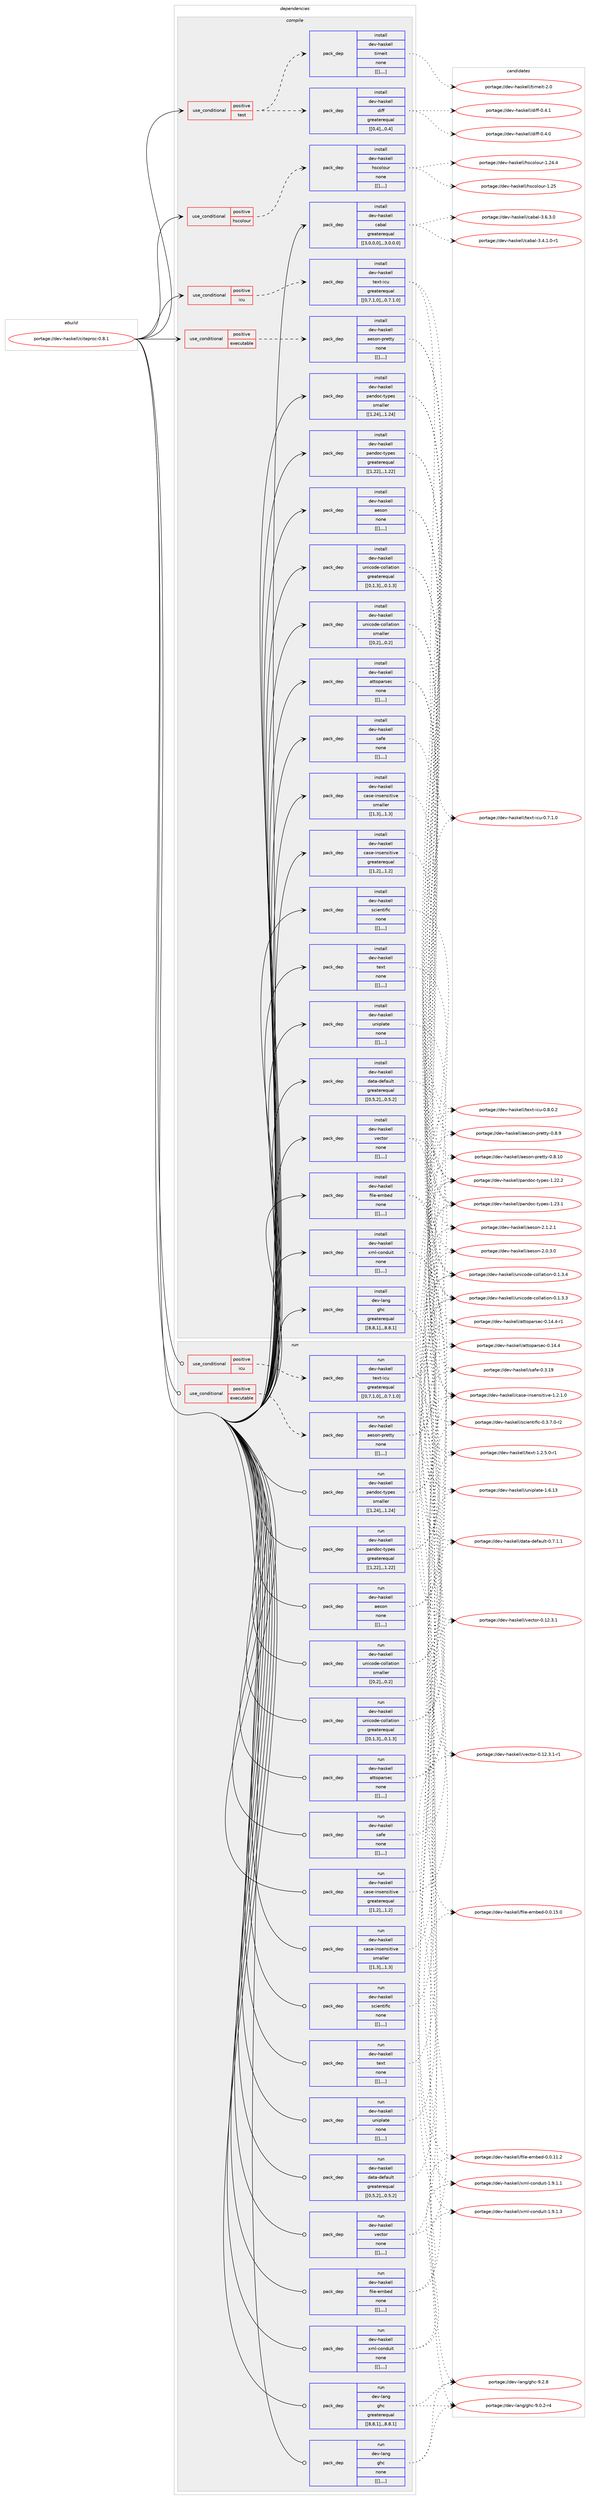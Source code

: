 digraph prolog {

# *************
# Graph options
# *************

newrank=true;
concentrate=true;
compound=true;
graph [rankdir=LR,fontname=Helvetica,fontsize=10,ranksep=1.5];#, ranksep=2.5, nodesep=0.2];
edge  [arrowhead=vee];
node  [fontname=Helvetica,fontsize=10];

# **********
# The ebuild
# **********

subgraph cluster_leftcol {
color=gray;
label=<<i>ebuild</i>>;
id [label="portage://dev-haskell/citeproc-0.8.1", color=red, width=4, href="../dev-haskell/citeproc-0.8.1.svg"];
}

# ****************
# The dependencies
# ****************

subgraph cluster_midcol {
color=gray;
label=<<i>dependencies</i>>;
subgraph cluster_compile {
fillcolor="#eeeeee";
style=filled;
label=<<i>compile</i>>;
subgraph cond20827 {
dependency78444 [label=<<TABLE BORDER="0" CELLBORDER="1" CELLSPACING="0" CELLPADDING="4"><TR><TD ROWSPAN="3" CELLPADDING="10">use_conditional</TD></TR><TR><TD>positive</TD></TR><TR><TD>executable</TD></TR></TABLE>>, shape=none, color=red];
subgraph pack56654 {
dependency78445 [label=<<TABLE BORDER="0" CELLBORDER="1" CELLSPACING="0" CELLPADDING="4" WIDTH="220"><TR><TD ROWSPAN="6" CELLPADDING="30">pack_dep</TD></TR><TR><TD WIDTH="110">install</TD></TR><TR><TD>dev-haskell</TD></TR><TR><TD>aeson-pretty</TD></TR><TR><TD>none</TD></TR><TR><TD>[[],,,,]</TD></TR></TABLE>>, shape=none, color=blue];
}
dependency78444:e -> dependency78445:w [weight=20,style="dashed",arrowhead="vee"];
}
id:e -> dependency78444:w [weight=20,style="solid",arrowhead="vee"];
subgraph cond20828 {
dependency78446 [label=<<TABLE BORDER="0" CELLBORDER="1" CELLSPACING="0" CELLPADDING="4"><TR><TD ROWSPAN="3" CELLPADDING="10">use_conditional</TD></TR><TR><TD>positive</TD></TR><TR><TD>hscolour</TD></TR></TABLE>>, shape=none, color=red];
subgraph pack56655 {
dependency78447 [label=<<TABLE BORDER="0" CELLBORDER="1" CELLSPACING="0" CELLPADDING="4" WIDTH="220"><TR><TD ROWSPAN="6" CELLPADDING="30">pack_dep</TD></TR><TR><TD WIDTH="110">install</TD></TR><TR><TD>dev-haskell</TD></TR><TR><TD>hscolour</TD></TR><TR><TD>none</TD></TR><TR><TD>[[],,,,]</TD></TR></TABLE>>, shape=none, color=blue];
}
dependency78446:e -> dependency78447:w [weight=20,style="dashed",arrowhead="vee"];
}
id:e -> dependency78446:w [weight=20,style="solid",arrowhead="vee"];
subgraph cond20829 {
dependency78448 [label=<<TABLE BORDER="0" CELLBORDER="1" CELLSPACING="0" CELLPADDING="4"><TR><TD ROWSPAN="3" CELLPADDING="10">use_conditional</TD></TR><TR><TD>positive</TD></TR><TR><TD>icu</TD></TR></TABLE>>, shape=none, color=red];
subgraph pack56656 {
dependency78449 [label=<<TABLE BORDER="0" CELLBORDER="1" CELLSPACING="0" CELLPADDING="4" WIDTH="220"><TR><TD ROWSPAN="6" CELLPADDING="30">pack_dep</TD></TR><TR><TD WIDTH="110">install</TD></TR><TR><TD>dev-haskell</TD></TR><TR><TD>text-icu</TD></TR><TR><TD>greaterequal</TD></TR><TR><TD>[[0,7,1,0],,,0.7.1.0]</TD></TR></TABLE>>, shape=none, color=blue];
}
dependency78448:e -> dependency78449:w [weight=20,style="dashed",arrowhead="vee"];
}
id:e -> dependency78448:w [weight=20,style="solid",arrowhead="vee"];
subgraph cond20830 {
dependency78450 [label=<<TABLE BORDER="0" CELLBORDER="1" CELLSPACING="0" CELLPADDING="4"><TR><TD ROWSPAN="3" CELLPADDING="10">use_conditional</TD></TR><TR><TD>positive</TD></TR><TR><TD>test</TD></TR></TABLE>>, shape=none, color=red];
subgraph pack56657 {
dependency78451 [label=<<TABLE BORDER="0" CELLBORDER="1" CELLSPACING="0" CELLPADDING="4" WIDTH="220"><TR><TD ROWSPAN="6" CELLPADDING="30">pack_dep</TD></TR><TR><TD WIDTH="110">install</TD></TR><TR><TD>dev-haskell</TD></TR><TR><TD>diff</TD></TR><TR><TD>greaterequal</TD></TR><TR><TD>[[0,4],,,0.4]</TD></TR></TABLE>>, shape=none, color=blue];
}
dependency78450:e -> dependency78451:w [weight=20,style="dashed",arrowhead="vee"];
subgraph pack56658 {
dependency78452 [label=<<TABLE BORDER="0" CELLBORDER="1" CELLSPACING="0" CELLPADDING="4" WIDTH="220"><TR><TD ROWSPAN="6" CELLPADDING="30">pack_dep</TD></TR><TR><TD WIDTH="110">install</TD></TR><TR><TD>dev-haskell</TD></TR><TR><TD>timeit</TD></TR><TR><TD>none</TD></TR><TR><TD>[[],,,,]</TD></TR></TABLE>>, shape=none, color=blue];
}
dependency78450:e -> dependency78452:w [weight=20,style="dashed",arrowhead="vee"];
}
id:e -> dependency78450:w [weight=20,style="solid",arrowhead="vee"];
subgraph pack56659 {
dependency78453 [label=<<TABLE BORDER="0" CELLBORDER="1" CELLSPACING="0" CELLPADDING="4" WIDTH="220"><TR><TD ROWSPAN="6" CELLPADDING="30">pack_dep</TD></TR><TR><TD WIDTH="110">install</TD></TR><TR><TD>dev-haskell</TD></TR><TR><TD>aeson</TD></TR><TR><TD>none</TD></TR><TR><TD>[[],,,,]</TD></TR></TABLE>>, shape=none, color=blue];
}
id:e -> dependency78453:w [weight=20,style="solid",arrowhead="vee"];
subgraph pack56660 {
dependency78454 [label=<<TABLE BORDER="0" CELLBORDER="1" CELLSPACING="0" CELLPADDING="4" WIDTH="220"><TR><TD ROWSPAN="6" CELLPADDING="30">pack_dep</TD></TR><TR><TD WIDTH="110">install</TD></TR><TR><TD>dev-haskell</TD></TR><TR><TD>attoparsec</TD></TR><TR><TD>none</TD></TR><TR><TD>[[],,,,]</TD></TR></TABLE>>, shape=none, color=blue];
}
id:e -> dependency78454:w [weight=20,style="solid",arrowhead="vee"];
subgraph pack56661 {
dependency78455 [label=<<TABLE BORDER="0" CELLBORDER="1" CELLSPACING="0" CELLPADDING="4" WIDTH="220"><TR><TD ROWSPAN="6" CELLPADDING="30">pack_dep</TD></TR><TR><TD WIDTH="110">install</TD></TR><TR><TD>dev-haskell</TD></TR><TR><TD>cabal</TD></TR><TR><TD>greaterequal</TD></TR><TR><TD>[[3,0,0,0],,,3.0.0.0]</TD></TR></TABLE>>, shape=none, color=blue];
}
id:e -> dependency78455:w [weight=20,style="solid",arrowhead="vee"];
subgraph pack56662 {
dependency78456 [label=<<TABLE BORDER="0" CELLBORDER="1" CELLSPACING="0" CELLPADDING="4" WIDTH="220"><TR><TD ROWSPAN="6" CELLPADDING="30">pack_dep</TD></TR><TR><TD WIDTH="110">install</TD></TR><TR><TD>dev-haskell</TD></TR><TR><TD>case-insensitive</TD></TR><TR><TD>greaterequal</TD></TR><TR><TD>[[1,2],,,1.2]</TD></TR></TABLE>>, shape=none, color=blue];
}
id:e -> dependency78456:w [weight=20,style="solid",arrowhead="vee"];
subgraph pack56663 {
dependency78457 [label=<<TABLE BORDER="0" CELLBORDER="1" CELLSPACING="0" CELLPADDING="4" WIDTH="220"><TR><TD ROWSPAN="6" CELLPADDING="30">pack_dep</TD></TR><TR><TD WIDTH="110">install</TD></TR><TR><TD>dev-haskell</TD></TR><TR><TD>case-insensitive</TD></TR><TR><TD>smaller</TD></TR><TR><TD>[[1,3],,,1.3]</TD></TR></TABLE>>, shape=none, color=blue];
}
id:e -> dependency78457:w [weight=20,style="solid",arrowhead="vee"];
subgraph pack56664 {
dependency78458 [label=<<TABLE BORDER="0" CELLBORDER="1" CELLSPACING="0" CELLPADDING="4" WIDTH="220"><TR><TD ROWSPAN="6" CELLPADDING="30">pack_dep</TD></TR><TR><TD WIDTH="110">install</TD></TR><TR><TD>dev-haskell</TD></TR><TR><TD>data-default</TD></TR><TR><TD>greaterequal</TD></TR><TR><TD>[[0,5,2],,,0.5.2]</TD></TR></TABLE>>, shape=none, color=blue];
}
id:e -> dependency78458:w [weight=20,style="solid",arrowhead="vee"];
subgraph pack56665 {
dependency78459 [label=<<TABLE BORDER="0" CELLBORDER="1" CELLSPACING="0" CELLPADDING="4" WIDTH="220"><TR><TD ROWSPAN="6" CELLPADDING="30">pack_dep</TD></TR><TR><TD WIDTH="110">install</TD></TR><TR><TD>dev-haskell</TD></TR><TR><TD>file-embed</TD></TR><TR><TD>none</TD></TR><TR><TD>[[],,,,]</TD></TR></TABLE>>, shape=none, color=blue];
}
id:e -> dependency78459:w [weight=20,style="solid",arrowhead="vee"];
subgraph pack56666 {
dependency78460 [label=<<TABLE BORDER="0" CELLBORDER="1" CELLSPACING="0" CELLPADDING="4" WIDTH="220"><TR><TD ROWSPAN="6" CELLPADDING="30">pack_dep</TD></TR><TR><TD WIDTH="110">install</TD></TR><TR><TD>dev-haskell</TD></TR><TR><TD>pandoc-types</TD></TR><TR><TD>greaterequal</TD></TR><TR><TD>[[1,22],,,1.22]</TD></TR></TABLE>>, shape=none, color=blue];
}
id:e -> dependency78460:w [weight=20,style="solid",arrowhead="vee"];
subgraph pack56667 {
dependency78461 [label=<<TABLE BORDER="0" CELLBORDER="1" CELLSPACING="0" CELLPADDING="4" WIDTH="220"><TR><TD ROWSPAN="6" CELLPADDING="30">pack_dep</TD></TR><TR><TD WIDTH="110">install</TD></TR><TR><TD>dev-haskell</TD></TR><TR><TD>pandoc-types</TD></TR><TR><TD>smaller</TD></TR><TR><TD>[[1,24],,,1.24]</TD></TR></TABLE>>, shape=none, color=blue];
}
id:e -> dependency78461:w [weight=20,style="solid",arrowhead="vee"];
subgraph pack56668 {
dependency78462 [label=<<TABLE BORDER="0" CELLBORDER="1" CELLSPACING="0" CELLPADDING="4" WIDTH="220"><TR><TD ROWSPAN="6" CELLPADDING="30">pack_dep</TD></TR><TR><TD WIDTH="110">install</TD></TR><TR><TD>dev-haskell</TD></TR><TR><TD>safe</TD></TR><TR><TD>none</TD></TR><TR><TD>[[],,,,]</TD></TR></TABLE>>, shape=none, color=blue];
}
id:e -> dependency78462:w [weight=20,style="solid",arrowhead="vee"];
subgraph pack56669 {
dependency78463 [label=<<TABLE BORDER="0" CELLBORDER="1" CELLSPACING="0" CELLPADDING="4" WIDTH="220"><TR><TD ROWSPAN="6" CELLPADDING="30">pack_dep</TD></TR><TR><TD WIDTH="110">install</TD></TR><TR><TD>dev-haskell</TD></TR><TR><TD>scientific</TD></TR><TR><TD>none</TD></TR><TR><TD>[[],,,,]</TD></TR></TABLE>>, shape=none, color=blue];
}
id:e -> dependency78463:w [weight=20,style="solid",arrowhead="vee"];
subgraph pack56670 {
dependency78464 [label=<<TABLE BORDER="0" CELLBORDER="1" CELLSPACING="0" CELLPADDING="4" WIDTH="220"><TR><TD ROWSPAN="6" CELLPADDING="30">pack_dep</TD></TR><TR><TD WIDTH="110">install</TD></TR><TR><TD>dev-haskell</TD></TR><TR><TD>text</TD></TR><TR><TD>none</TD></TR><TR><TD>[[],,,,]</TD></TR></TABLE>>, shape=none, color=blue];
}
id:e -> dependency78464:w [weight=20,style="solid",arrowhead="vee"];
subgraph pack56671 {
dependency78465 [label=<<TABLE BORDER="0" CELLBORDER="1" CELLSPACING="0" CELLPADDING="4" WIDTH="220"><TR><TD ROWSPAN="6" CELLPADDING="30">pack_dep</TD></TR><TR><TD WIDTH="110">install</TD></TR><TR><TD>dev-haskell</TD></TR><TR><TD>unicode-collation</TD></TR><TR><TD>greaterequal</TD></TR><TR><TD>[[0,1,3],,,0.1.3]</TD></TR></TABLE>>, shape=none, color=blue];
}
id:e -> dependency78465:w [weight=20,style="solid",arrowhead="vee"];
subgraph pack56672 {
dependency78466 [label=<<TABLE BORDER="0" CELLBORDER="1" CELLSPACING="0" CELLPADDING="4" WIDTH="220"><TR><TD ROWSPAN="6" CELLPADDING="30">pack_dep</TD></TR><TR><TD WIDTH="110">install</TD></TR><TR><TD>dev-haskell</TD></TR><TR><TD>unicode-collation</TD></TR><TR><TD>smaller</TD></TR><TR><TD>[[0,2],,,0.2]</TD></TR></TABLE>>, shape=none, color=blue];
}
id:e -> dependency78466:w [weight=20,style="solid",arrowhead="vee"];
subgraph pack56673 {
dependency78467 [label=<<TABLE BORDER="0" CELLBORDER="1" CELLSPACING="0" CELLPADDING="4" WIDTH="220"><TR><TD ROWSPAN="6" CELLPADDING="30">pack_dep</TD></TR><TR><TD WIDTH="110">install</TD></TR><TR><TD>dev-haskell</TD></TR><TR><TD>uniplate</TD></TR><TR><TD>none</TD></TR><TR><TD>[[],,,,]</TD></TR></TABLE>>, shape=none, color=blue];
}
id:e -> dependency78467:w [weight=20,style="solid",arrowhead="vee"];
subgraph pack56674 {
dependency78468 [label=<<TABLE BORDER="0" CELLBORDER="1" CELLSPACING="0" CELLPADDING="4" WIDTH="220"><TR><TD ROWSPAN="6" CELLPADDING="30">pack_dep</TD></TR><TR><TD WIDTH="110">install</TD></TR><TR><TD>dev-haskell</TD></TR><TR><TD>vector</TD></TR><TR><TD>none</TD></TR><TR><TD>[[],,,,]</TD></TR></TABLE>>, shape=none, color=blue];
}
id:e -> dependency78468:w [weight=20,style="solid",arrowhead="vee"];
subgraph pack56675 {
dependency78469 [label=<<TABLE BORDER="0" CELLBORDER="1" CELLSPACING="0" CELLPADDING="4" WIDTH="220"><TR><TD ROWSPAN="6" CELLPADDING="30">pack_dep</TD></TR><TR><TD WIDTH="110">install</TD></TR><TR><TD>dev-haskell</TD></TR><TR><TD>xml-conduit</TD></TR><TR><TD>none</TD></TR><TR><TD>[[],,,,]</TD></TR></TABLE>>, shape=none, color=blue];
}
id:e -> dependency78469:w [weight=20,style="solid",arrowhead="vee"];
subgraph pack56676 {
dependency78470 [label=<<TABLE BORDER="0" CELLBORDER="1" CELLSPACING="0" CELLPADDING="4" WIDTH="220"><TR><TD ROWSPAN="6" CELLPADDING="30">pack_dep</TD></TR><TR><TD WIDTH="110">install</TD></TR><TR><TD>dev-lang</TD></TR><TR><TD>ghc</TD></TR><TR><TD>greaterequal</TD></TR><TR><TD>[[8,8,1],,,8.8.1]</TD></TR></TABLE>>, shape=none, color=blue];
}
id:e -> dependency78470:w [weight=20,style="solid",arrowhead="vee"];
}
subgraph cluster_compileandrun {
fillcolor="#eeeeee";
style=filled;
label=<<i>compile and run</i>>;
}
subgraph cluster_run {
fillcolor="#eeeeee";
style=filled;
label=<<i>run</i>>;
subgraph cond20831 {
dependency78471 [label=<<TABLE BORDER="0" CELLBORDER="1" CELLSPACING="0" CELLPADDING="4"><TR><TD ROWSPAN="3" CELLPADDING="10">use_conditional</TD></TR><TR><TD>positive</TD></TR><TR><TD>executable</TD></TR></TABLE>>, shape=none, color=red];
subgraph pack56677 {
dependency78472 [label=<<TABLE BORDER="0" CELLBORDER="1" CELLSPACING="0" CELLPADDING="4" WIDTH="220"><TR><TD ROWSPAN="6" CELLPADDING="30">pack_dep</TD></TR><TR><TD WIDTH="110">run</TD></TR><TR><TD>dev-haskell</TD></TR><TR><TD>aeson-pretty</TD></TR><TR><TD>none</TD></TR><TR><TD>[[],,,,]</TD></TR></TABLE>>, shape=none, color=blue];
}
dependency78471:e -> dependency78472:w [weight=20,style="dashed",arrowhead="vee"];
}
id:e -> dependency78471:w [weight=20,style="solid",arrowhead="odot"];
subgraph cond20832 {
dependency78473 [label=<<TABLE BORDER="0" CELLBORDER="1" CELLSPACING="0" CELLPADDING="4"><TR><TD ROWSPAN="3" CELLPADDING="10">use_conditional</TD></TR><TR><TD>positive</TD></TR><TR><TD>icu</TD></TR></TABLE>>, shape=none, color=red];
subgraph pack56678 {
dependency78474 [label=<<TABLE BORDER="0" CELLBORDER="1" CELLSPACING="0" CELLPADDING="4" WIDTH="220"><TR><TD ROWSPAN="6" CELLPADDING="30">pack_dep</TD></TR><TR><TD WIDTH="110">run</TD></TR><TR><TD>dev-haskell</TD></TR><TR><TD>text-icu</TD></TR><TR><TD>greaterequal</TD></TR><TR><TD>[[0,7,1,0],,,0.7.1.0]</TD></TR></TABLE>>, shape=none, color=blue];
}
dependency78473:e -> dependency78474:w [weight=20,style="dashed",arrowhead="vee"];
}
id:e -> dependency78473:w [weight=20,style="solid",arrowhead="odot"];
subgraph pack56679 {
dependency78475 [label=<<TABLE BORDER="0" CELLBORDER="1" CELLSPACING="0" CELLPADDING="4" WIDTH="220"><TR><TD ROWSPAN="6" CELLPADDING="30">pack_dep</TD></TR><TR><TD WIDTH="110">run</TD></TR><TR><TD>dev-haskell</TD></TR><TR><TD>aeson</TD></TR><TR><TD>none</TD></TR><TR><TD>[[],,,,]</TD></TR></TABLE>>, shape=none, color=blue];
}
id:e -> dependency78475:w [weight=20,style="solid",arrowhead="odot"];
subgraph pack56680 {
dependency78476 [label=<<TABLE BORDER="0" CELLBORDER="1" CELLSPACING="0" CELLPADDING="4" WIDTH="220"><TR><TD ROWSPAN="6" CELLPADDING="30">pack_dep</TD></TR><TR><TD WIDTH="110">run</TD></TR><TR><TD>dev-haskell</TD></TR><TR><TD>attoparsec</TD></TR><TR><TD>none</TD></TR><TR><TD>[[],,,,]</TD></TR></TABLE>>, shape=none, color=blue];
}
id:e -> dependency78476:w [weight=20,style="solid",arrowhead="odot"];
subgraph pack56681 {
dependency78477 [label=<<TABLE BORDER="0" CELLBORDER="1" CELLSPACING="0" CELLPADDING="4" WIDTH="220"><TR><TD ROWSPAN="6" CELLPADDING="30">pack_dep</TD></TR><TR><TD WIDTH="110">run</TD></TR><TR><TD>dev-haskell</TD></TR><TR><TD>case-insensitive</TD></TR><TR><TD>greaterequal</TD></TR><TR><TD>[[1,2],,,1.2]</TD></TR></TABLE>>, shape=none, color=blue];
}
id:e -> dependency78477:w [weight=20,style="solid",arrowhead="odot"];
subgraph pack56682 {
dependency78478 [label=<<TABLE BORDER="0" CELLBORDER="1" CELLSPACING="0" CELLPADDING="4" WIDTH="220"><TR><TD ROWSPAN="6" CELLPADDING="30">pack_dep</TD></TR><TR><TD WIDTH="110">run</TD></TR><TR><TD>dev-haskell</TD></TR><TR><TD>case-insensitive</TD></TR><TR><TD>smaller</TD></TR><TR><TD>[[1,3],,,1.3]</TD></TR></TABLE>>, shape=none, color=blue];
}
id:e -> dependency78478:w [weight=20,style="solid",arrowhead="odot"];
subgraph pack56683 {
dependency78479 [label=<<TABLE BORDER="0" CELLBORDER="1" CELLSPACING="0" CELLPADDING="4" WIDTH="220"><TR><TD ROWSPAN="6" CELLPADDING="30">pack_dep</TD></TR><TR><TD WIDTH="110">run</TD></TR><TR><TD>dev-haskell</TD></TR><TR><TD>data-default</TD></TR><TR><TD>greaterequal</TD></TR><TR><TD>[[0,5,2],,,0.5.2]</TD></TR></TABLE>>, shape=none, color=blue];
}
id:e -> dependency78479:w [weight=20,style="solid",arrowhead="odot"];
subgraph pack56684 {
dependency78480 [label=<<TABLE BORDER="0" CELLBORDER="1" CELLSPACING="0" CELLPADDING="4" WIDTH="220"><TR><TD ROWSPAN="6" CELLPADDING="30">pack_dep</TD></TR><TR><TD WIDTH="110">run</TD></TR><TR><TD>dev-haskell</TD></TR><TR><TD>file-embed</TD></TR><TR><TD>none</TD></TR><TR><TD>[[],,,,]</TD></TR></TABLE>>, shape=none, color=blue];
}
id:e -> dependency78480:w [weight=20,style="solid",arrowhead="odot"];
subgraph pack56685 {
dependency78481 [label=<<TABLE BORDER="0" CELLBORDER="1" CELLSPACING="0" CELLPADDING="4" WIDTH="220"><TR><TD ROWSPAN="6" CELLPADDING="30">pack_dep</TD></TR><TR><TD WIDTH="110">run</TD></TR><TR><TD>dev-haskell</TD></TR><TR><TD>pandoc-types</TD></TR><TR><TD>greaterequal</TD></TR><TR><TD>[[1,22],,,1.22]</TD></TR></TABLE>>, shape=none, color=blue];
}
id:e -> dependency78481:w [weight=20,style="solid",arrowhead="odot"];
subgraph pack56686 {
dependency78482 [label=<<TABLE BORDER="0" CELLBORDER="1" CELLSPACING="0" CELLPADDING="4" WIDTH="220"><TR><TD ROWSPAN="6" CELLPADDING="30">pack_dep</TD></TR><TR><TD WIDTH="110">run</TD></TR><TR><TD>dev-haskell</TD></TR><TR><TD>pandoc-types</TD></TR><TR><TD>smaller</TD></TR><TR><TD>[[1,24],,,1.24]</TD></TR></TABLE>>, shape=none, color=blue];
}
id:e -> dependency78482:w [weight=20,style="solid",arrowhead="odot"];
subgraph pack56687 {
dependency78483 [label=<<TABLE BORDER="0" CELLBORDER="1" CELLSPACING="0" CELLPADDING="4" WIDTH="220"><TR><TD ROWSPAN="6" CELLPADDING="30">pack_dep</TD></TR><TR><TD WIDTH="110">run</TD></TR><TR><TD>dev-haskell</TD></TR><TR><TD>safe</TD></TR><TR><TD>none</TD></TR><TR><TD>[[],,,,]</TD></TR></TABLE>>, shape=none, color=blue];
}
id:e -> dependency78483:w [weight=20,style="solid",arrowhead="odot"];
subgraph pack56688 {
dependency78484 [label=<<TABLE BORDER="0" CELLBORDER="1" CELLSPACING="0" CELLPADDING="4" WIDTH="220"><TR><TD ROWSPAN="6" CELLPADDING="30">pack_dep</TD></TR><TR><TD WIDTH="110">run</TD></TR><TR><TD>dev-haskell</TD></TR><TR><TD>scientific</TD></TR><TR><TD>none</TD></TR><TR><TD>[[],,,,]</TD></TR></TABLE>>, shape=none, color=blue];
}
id:e -> dependency78484:w [weight=20,style="solid",arrowhead="odot"];
subgraph pack56689 {
dependency78485 [label=<<TABLE BORDER="0" CELLBORDER="1" CELLSPACING="0" CELLPADDING="4" WIDTH="220"><TR><TD ROWSPAN="6" CELLPADDING="30">pack_dep</TD></TR><TR><TD WIDTH="110">run</TD></TR><TR><TD>dev-haskell</TD></TR><TR><TD>text</TD></TR><TR><TD>none</TD></TR><TR><TD>[[],,,,]</TD></TR></TABLE>>, shape=none, color=blue];
}
id:e -> dependency78485:w [weight=20,style="solid",arrowhead="odot"];
subgraph pack56690 {
dependency78486 [label=<<TABLE BORDER="0" CELLBORDER="1" CELLSPACING="0" CELLPADDING="4" WIDTH="220"><TR><TD ROWSPAN="6" CELLPADDING="30">pack_dep</TD></TR><TR><TD WIDTH="110">run</TD></TR><TR><TD>dev-haskell</TD></TR><TR><TD>unicode-collation</TD></TR><TR><TD>greaterequal</TD></TR><TR><TD>[[0,1,3],,,0.1.3]</TD></TR></TABLE>>, shape=none, color=blue];
}
id:e -> dependency78486:w [weight=20,style="solid",arrowhead="odot"];
subgraph pack56691 {
dependency78487 [label=<<TABLE BORDER="0" CELLBORDER="1" CELLSPACING="0" CELLPADDING="4" WIDTH="220"><TR><TD ROWSPAN="6" CELLPADDING="30">pack_dep</TD></TR><TR><TD WIDTH="110">run</TD></TR><TR><TD>dev-haskell</TD></TR><TR><TD>unicode-collation</TD></TR><TR><TD>smaller</TD></TR><TR><TD>[[0,2],,,0.2]</TD></TR></TABLE>>, shape=none, color=blue];
}
id:e -> dependency78487:w [weight=20,style="solid",arrowhead="odot"];
subgraph pack56692 {
dependency78488 [label=<<TABLE BORDER="0" CELLBORDER="1" CELLSPACING="0" CELLPADDING="4" WIDTH="220"><TR><TD ROWSPAN="6" CELLPADDING="30">pack_dep</TD></TR><TR><TD WIDTH="110">run</TD></TR><TR><TD>dev-haskell</TD></TR><TR><TD>uniplate</TD></TR><TR><TD>none</TD></TR><TR><TD>[[],,,,]</TD></TR></TABLE>>, shape=none, color=blue];
}
id:e -> dependency78488:w [weight=20,style="solid",arrowhead="odot"];
subgraph pack56693 {
dependency78489 [label=<<TABLE BORDER="0" CELLBORDER="1" CELLSPACING="0" CELLPADDING="4" WIDTH="220"><TR><TD ROWSPAN="6" CELLPADDING="30">pack_dep</TD></TR><TR><TD WIDTH="110">run</TD></TR><TR><TD>dev-haskell</TD></TR><TR><TD>vector</TD></TR><TR><TD>none</TD></TR><TR><TD>[[],,,,]</TD></TR></TABLE>>, shape=none, color=blue];
}
id:e -> dependency78489:w [weight=20,style="solid",arrowhead="odot"];
subgraph pack56694 {
dependency78490 [label=<<TABLE BORDER="0" CELLBORDER="1" CELLSPACING="0" CELLPADDING="4" WIDTH="220"><TR><TD ROWSPAN="6" CELLPADDING="30">pack_dep</TD></TR><TR><TD WIDTH="110">run</TD></TR><TR><TD>dev-haskell</TD></TR><TR><TD>xml-conduit</TD></TR><TR><TD>none</TD></TR><TR><TD>[[],,,,]</TD></TR></TABLE>>, shape=none, color=blue];
}
id:e -> dependency78490:w [weight=20,style="solid",arrowhead="odot"];
subgraph pack56695 {
dependency78491 [label=<<TABLE BORDER="0" CELLBORDER="1" CELLSPACING="0" CELLPADDING="4" WIDTH="220"><TR><TD ROWSPAN="6" CELLPADDING="30">pack_dep</TD></TR><TR><TD WIDTH="110">run</TD></TR><TR><TD>dev-lang</TD></TR><TR><TD>ghc</TD></TR><TR><TD>greaterequal</TD></TR><TR><TD>[[8,8,1],,,8.8.1]</TD></TR></TABLE>>, shape=none, color=blue];
}
id:e -> dependency78491:w [weight=20,style="solid",arrowhead="odot"];
subgraph pack56696 {
dependency78492 [label=<<TABLE BORDER="0" CELLBORDER="1" CELLSPACING="0" CELLPADDING="4" WIDTH="220"><TR><TD ROWSPAN="6" CELLPADDING="30">pack_dep</TD></TR><TR><TD WIDTH="110">run</TD></TR><TR><TD>dev-lang</TD></TR><TR><TD>ghc</TD></TR><TR><TD>none</TD></TR><TR><TD>[[],,,,]</TD></TR></TABLE>>, shape=none, color=blue];
}
id:e -> dependency78492:w [weight=20,style="solid",arrowhead="odot"];
}
}

# **************
# The candidates
# **************

subgraph cluster_choices {
rank=same;
color=gray;
label=<<i>candidates</i>>;

subgraph choice56654 {
color=black;
nodesep=1;
choice100101118451049711510710110810847971011151111104511211410111611612145484656464948 [label="portage://dev-haskell/aeson-pretty-0.8.10", color=red, width=4,href="../dev-haskell/aeson-pretty-0.8.10.svg"];
choice1001011184510497115107101108108479710111511111045112114101116116121454846564657 [label="portage://dev-haskell/aeson-pretty-0.8.9", color=red, width=4,href="../dev-haskell/aeson-pretty-0.8.9.svg"];
dependency78445:e -> choice100101118451049711510710110810847971011151111104511211410111611612145484656464948:w [style=dotted,weight="100"];
dependency78445:e -> choice1001011184510497115107101108108479710111511111045112114101116116121454846564657:w [style=dotted,weight="100"];
}
subgraph choice56655 {
color=black;
nodesep=1;
choice100101118451049711510710110810847104115991111081111171144549465053 [label="portage://dev-haskell/hscolour-1.25", color=red, width=4,href="../dev-haskell/hscolour-1.25.svg"];
choice1001011184510497115107101108108471041159911110811111711445494650524652 [label="portage://dev-haskell/hscolour-1.24.4", color=red, width=4,href="../dev-haskell/hscolour-1.24.4.svg"];
dependency78447:e -> choice100101118451049711510710110810847104115991111081111171144549465053:w [style=dotted,weight="100"];
dependency78447:e -> choice1001011184510497115107101108108471041159911110811111711445494650524652:w [style=dotted,weight="100"];
}
subgraph choice56656 {
color=black;
nodesep=1;
choice10010111845104971151071011081084711610112011645105991174548465646484650 [label="portage://dev-haskell/text-icu-0.8.0.2", color=red, width=4,href="../dev-haskell/text-icu-0.8.0.2.svg"];
choice10010111845104971151071011081084711610112011645105991174548465546494648 [label="portage://dev-haskell/text-icu-0.7.1.0", color=red, width=4,href="../dev-haskell/text-icu-0.7.1.0.svg"];
dependency78449:e -> choice10010111845104971151071011081084711610112011645105991174548465646484650:w [style=dotted,weight="100"];
dependency78449:e -> choice10010111845104971151071011081084711610112011645105991174548465546494648:w [style=dotted,weight="100"];
}
subgraph choice56657 {
color=black;
nodesep=1;
choice100101118451049711510710110810847100105102102454846524649 [label="portage://dev-haskell/diff-0.4.1", color=red, width=4,href="../dev-haskell/diff-0.4.1.svg"];
choice100101118451049711510710110810847100105102102454846524648 [label="portage://dev-haskell/diff-0.4.0", color=red, width=4,href="../dev-haskell/diff-0.4.0.svg"];
dependency78451:e -> choice100101118451049711510710110810847100105102102454846524649:w [style=dotted,weight="100"];
dependency78451:e -> choice100101118451049711510710110810847100105102102454846524648:w [style=dotted,weight="100"];
}
subgraph choice56658 {
color=black;
nodesep=1;
choice10010111845104971151071011081084711610510910110511645504648 [label="portage://dev-haskell/timeit-2.0", color=red, width=4,href="../dev-haskell/timeit-2.0.svg"];
dependency78452:e -> choice10010111845104971151071011081084711610510910110511645504648:w [style=dotted,weight="100"];
}
subgraph choice56659 {
color=black;
nodesep=1;
choice100101118451049711510710110810847971011151111104550464946504649 [label="portage://dev-haskell/aeson-2.1.2.1", color=red, width=4,href="../dev-haskell/aeson-2.1.2.1.svg"];
choice100101118451049711510710110810847971011151111104550464846514648 [label="portage://dev-haskell/aeson-2.0.3.0", color=red, width=4,href="../dev-haskell/aeson-2.0.3.0.svg"];
dependency78453:e -> choice100101118451049711510710110810847971011151111104550464946504649:w [style=dotted,weight="100"];
dependency78453:e -> choice100101118451049711510710110810847971011151111104550464846514648:w [style=dotted,weight="100"];
}
subgraph choice56660 {
color=black;
nodesep=1;
choice100101118451049711510710110810847971161161111129711411510199454846495246524511449 [label="portage://dev-haskell/attoparsec-0.14.4-r1", color=red, width=4,href="../dev-haskell/attoparsec-0.14.4-r1.svg"];
choice10010111845104971151071011081084797116116111112971141151019945484649524652 [label="portage://dev-haskell/attoparsec-0.14.4", color=red, width=4,href="../dev-haskell/attoparsec-0.14.4.svg"];
dependency78454:e -> choice100101118451049711510710110810847971161161111129711411510199454846495246524511449:w [style=dotted,weight="100"];
dependency78454:e -> choice10010111845104971151071011081084797116116111112971141151019945484649524652:w [style=dotted,weight="100"];
}
subgraph choice56661 {
color=black;
nodesep=1;
choice100101118451049711510710110810847999798971084551465446514648 [label="portage://dev-haskell/cabal-3.6.3.0", color=red, width=4,href="../dev-haskell/cabal-3.6.3.0.svg"];
choice1001011184510497115107101108108479997989710845514652464946484511449 [label="portage://dev-haskell/cabal-3.4.1.0-r1", color=red, width=4,href="../dev-haskell/cabal-3.4.1.0-r1.svg"];
dependency78455:e -> choice100101118451049711510710110810847999798971084551465446514648:w [style=dotted,weight="100"];
dependency78455:e -> choice1001011184510497115107101108108479997989710845514652464946484511449:w [style=dotted,weight="100"];
}
subgraph choice56662 {
color=black;
nodesep=1;
choice1001011184510497115107101108108479997115101451051101151011101151051161051181014549465046494648 [label="portage://dev-haskell/case-insensitive-1.2.1.0", color=red, width=4,href="../dev-haskell/case-insensitive-1.2.1.0.svg"];
dependency78456:e -> choice1001011184510497115107101108108479997115101451051101151011101151051161051181014549465046494648:w [style=dotted,weight="100"];
}
subgraph choice56663 {
color=black;
nodesep=1;
choice1001011184510497115107101108108479997115101451051101151011101151051161051181014549465046494648 [label="portage://dev-haskell/case-insensitive-1.2.1.0", color=red, width=4,href="../dev-haskell/case-insensitive-1.2.1.0.svg"];
dependency78457:e -> choice1001011184510497115107101108108479997115101451051101151011101151051161051181014549465046494648:w [style=dotted,weight="100"];
}
subgraph choice56664 {
color=black;
nodesep=1;
choice100101118451049711510710110810847100971169745100101102971171081164548465546494649 [label="portage://dev-haskell/data-default-0.7.1.1", color=red, width=4,href="../dev-haskell/data-default-0.7.1.1.svg"];
dependency78458:e -> choice100101118451049711510710110810847100971169745100101102971171081164548465546494649:w [style=dotted,weight="100"];
}
subgraph choice56665 {
color=black;
nodesep=1;
choice1001011184510497115107101108108471021051081014510110998101100454846484649534648 [label="portage://dev-haskell/file-embed-0.0.15.0", color=red, width=4,href="../dev-haskell/file-embed-0.0.15.0.svg"];
choice1001011184510497115107101108108471021051081014510110998101100454846484649494650 [label="portage://dev-haskell/file-embed-0.0.11.2", color=red, width=4,href="../dev-haskell/file-embed-0.0.11.2.svg"];
dependency78459:e -> choice1001011184510497115107101108108471021051081014510110998101100454846484649534648:w [style=dotted,weight="100"];
dependency78459:e -> choice1001011184510497115107101108108471021051081014510110998101100454846484649494650:w [style=dotted,weight="100"];
}
subgraph choice56666 {
color=black;
nodesep=1;
choice10010111845104971151071011081084711297110100111994511612111210111545494650514649 [label="portage://dev-haskell/pandoc-types-1.23.1", color=red, width=4,href="../dev-haskell/pandoc-types-1.23.1.svg"];
choice10010111845104971151071011081084711297110100111994511612111210111545494650504650 [label="portage://dev-haskell/pandoc-types-1.22.2", color=red, width=4,href="../dev-haskell/pandoc-types-1.22.2.svg"];
dependency78460:e -> choice10010111845104971151071011081084711297110100111994511612111210111545494650514649:w [style=dotted,weight="100"];
dependency78460:e -> choice10010111845104971151071011081084711297110100111994511612111210111545494650504650:w [style=dotted,weight="100"];
}
subgraph choice56667 {
color=black;
nodesep=1;
choice10010111845104971151071011081084711297110100111994511612111210111545494650514649 [label="portage://dev-haskell/pandoc-types-1.23.1", color=red, width=4,href="../dev-haskell/pandoc-types-1.23.1.svg"];
choice10010111845104971151071011081084711297110100111994511612111210111545494650504650 [label="portage://dev-haskell/pandoc-types-1.22.2", color=red, width=4,href="../dev-haskell/pandoc-types-1.22.2.svg"];
dependency78461:e -> choice10010111845104971151071011081084711297110100111994511612111210111545494650514649:w [style=dotted,weight="100"];
dependency78461:e -> choice10010111845104971151071011081084711297110100111994511612111210111545494650504650:w [style=dotted,weight="100"];
}
subgraph choice56668 {
color=black;
nodesep=1;
choice1001011184510497115107101108108471159710210145484651464957 [label="portage://dev-haskell/safe-0.3.19", color=red, width=4,href="../dev-haskell/safe-0.3.19.svg"];
dependency78462:e -> choice1001011184510497115107101108108471159710210145484651464957:w [style=dotted,weight="100"];
}
subgraph choice56669 {
color=black;
nodesep=1;
choice100101118451049711510710110810847115991051011101161051021059945484651465546484511450 [label="portage://dev-haskell/scientific-0.3.7.0-r2", color=red, width=4,href="../dev-haskell/scientific-0.3.7.0-r2.svg"];
dependency78463:e -> choice100101118451049711510710110810847115991051011101161051021059945484651465546484511450:w [style=dotted,weight="100"];
}
subgraph choice56670 {
color=black;
nodesep=1;
choice10010111845104971151071011081084711610112011645494650465346484511449 [label="portage://dev-haskell/text-1.2.5.0-r1", color=red, width=4,href="../dev-haskell/text-1.2.5.0-r1.svg"];
dependency78464:e -> choice10010111845104971151071011081084711610112011645494650465346484511449:w [style=dotted,weight="100"];
}
subgraph choice56671 {
color=black;
nodesep=1;
choice100101118451049711510710110810847117110105991111001014599111108108971161051111104548464946514652 [label="portage://dev-haskell/unicode-collation-0.1.3.4", color=red, width=4,href="../dev-haskell/unicode-collation-0.1.3.4.svg"];
choice100101118451049711510710110810847117110105991111001014599111108108971161051111104548464946514651 [label="portage://dev-haskell/unicode-collation-0.1.3.3", color=red, width=4,href="../dev-haskell/unicode-collation-0.1.3.3.svg"];
dependency78465:e -> choice100101118451049711510710110810847117110105991111001014599111108108971161051111104548464946514652:w [style=dotted,weight="100"];
dependency78465:e -> choice100101118451049711510710110810847117110105991111001014599111108108971161051111104548464946514651:w [style=dotted,weight="100"];
}
subgraph choice56672 {
color=black;
nodesep=1;
choice100101118451049711510710110810847117110105991111001014599111108108971161051111104548464946514652 [label="portage://dev-haskell/unicode-collation-0.1.3.4", color=red, width=4,href="../dev-haskell/unicode-collation-0.1.3.4.svg"];
choice100101118451049711510710110810847117110105991111001014599111108108971161051111104548464946514651 [label="portage://dev-haskell/unicode-collation-0.1.3.3", color=red, width=4,href="../dev-haskell/unicode-collation-0.1.3.3.svg"];
dependency78466:e -> choice100101118451049711510710110810847117110105991111001014599111108108971161051111104548464946514652:w [style=dotted,weight="100"];
dependency78466:e -> choice100101118451049711510710110810847117110105991111001014599111108108971161051111104548464946514651:w [style=dotted,weight="100"];
}
subgraph choice56673 {
color=black;
nodesep=1;
choice1001011184510497115107101108108471171101051121089711610145494654464951 [label="portage://dev-haskell/uniplate-1.6.13", color=red, width=4,href="../dev-haskell/uniplate-1.6.13.svg"];
dependency78467:e -> choice1001011184510497115107101108108471171101051121089711610145494654464951:w [style=dotted,weight="100"];
}
subgraph choice56674 {
color=black;
nodesep=1;
choice100101118451049711510710110810847118101991161111144548464950465146494511449 [label="portage://dev-haskell/vector-0.12.3.1-r1", color=red, width=4,href="../dev-haskell/vector-0.12.3.1-r1.svg"];
choice10010111845104971151071011081084711810199116111114454846495046514649 [label="portage://dev-haskell/vector-0.12.3.1", color=red, width=4,href="../dev-haskell/vector-0.12.3.1.svg"];
dependency78468:e -> choice100101118451049711510710110810847118101991161111144548464950465146494511449:w [style=dotted,weight="100"];
dependency78468:e -> choice10010111845104971151071011081084711810199116111114454846495046514649:w [style=dotted,weight="100"];
}
subgraph choice56675 {
color=black;
nodesep=1;
choice10010111845104971151071011081084712010910845991111101001171051164549465746494651 [label="portage://dev-haskell/xml-conduit-1.9.1.3", color=red, width=4,href="../dev-haskell/xml-conduit-1.9.1.3.svg"];
choice10010111845104971151071011081084712010910845991111101001171051164549465746494649 [label="portage://dev-haskell/xml-conduit-1.9.1.1", color=red, width=4,href="../dev-haskell/xml-conduit-1.9.1.1.svg"];
dependency78469:e -> choice10010111845104971151071011081084712010910845991111101001171051164549465746494651:w [style=dotted,weight="100"];
dependency78469:e -> choice10010111845104971151071011081084712010910845991111101001171051164549465746494649:w [style=dotted,weight="100"];
}
subgraph choice56676 {
color=black;
nodesep=1;
choice10010111845108971101034710310499455746504656 [label="portage://dev-lang/ghc-9.2.8", color=red, width=4,href="../dev-lang/ghc-9.2.8.svg"];
choice100101118451089711010347103104994557464846504511452 [label="portage://dev-lang/ghc-9.0.2-r4", color=red, width=4,href="../dev-lang/ghc-9.0.2-r4.svg"];
dependency78470:e -> choice10010111845108971101034710310499455746504656:w [style=dotted,weight="100"];
dependency78470:e -> choice100101118451089711010347103104994557464846504511452:w [style=dotted,weight="100"];
}
subgraph choice56677 {
color=black;
nodesep=1;
choice100101118451049711510710110810847971011151111104511211410111611612145484656464948 [label="portage://dev-haskell/aeson-pretty-0.8.10", color=red, width=4,href="../dev-haskell/aeson-pretty-0.8.10.svg"];
choice1001011184510497115107101108108479710111511111045112114101116116121454846564657 [label="portage://dev-haskell/aeson-pretty-0.8.9", color=red, width=4,href="../dev-haskell/aeson-pretty-0.8.9.svg"];
dependency78472:e -> choice100101118451049711510710110810847971011151111104511211410111611612145484656464948:w [style=dotted,weight="100"];
dependency78472:e -> choice1001011184510497115107101108108479710111511111045112114101116116121454846564657:w [style=dotted,weight="100"];
}
subgraph choice56678 {
color=black;
nodesep=1;
choice10010111845104971151071011081084711610112011645105991174548465646484650 [label="portage://dev-haskell/text-icu-0.8.0.2", color=red, width=4,href="../dev-haskell/text-icu-0.8.0.2.svg"];
choice10010111845104971151071011081084711610112011645105991174548465546494648 [label="portage://dev-haskell/text-icu-0.7.1.0", color=red, width=4,href="../dev-haskell/text-icu-0.7.1.0.svg"];
dependency78474:e -> choice10010111845104971151071011081084711610112011645105991174548465646484650:w [style=dotted,weight="100"];
dependency78474:e -> choice10010111845104971151071011081084711610112011645105991174548465546494648:w [style=dotted,weight="100"];
}
subgraph choice56679 {
color=black;
nodesep=1;
choice100101118451049711510710110810847971011151111104550464946504649 [label="portage://dev-haskell/aeson-2.1.2.1", color=red, width=4,href="../dev-haskell/aeson-2.1.2.1.svg"];
choice100101118451049711510710110810847971011151111104550464846514648 [label="portage://dev-haskell/aeson-2.0.3.0", color=red, width=4,href="../dev-haskell/aeson-2.0.3.0.svg"];
dependency78475:e -> choice100101118451049711510710110810847971011151111104550464946504649:w [style=dotted,weight="100"];
dependency78475:e -> choice100101118451049711510710110810847971011151111104550464846514648:w [style=dotted,weight="100"];
}
subgraph choice56680 {
color=black;
nodesep=1;
choice100101118451049711510710110810847971161161111129711411510199454846495246524511449 [label="portage://dev-haskell/attoparsec-0.14.4-r1", color=red, width=4,href="../dev-haskell/attoparsec-0.14.4-r1.svg"];
choice10010111845104971151071011081084797116116111112971141151019945484649524652 [label="portage://dev-haskell/attoparsec-0.14.4", color=red, width=4,href="../dev-haskell/attoparsec-0.14.4.svg"];
dependency78476:e -> choice100101118451049711510710110810847971161161111129711411510199454846495246524511449:w [style=dotted,weight="100"];
dependency78476:e -> choice10010111845104971151071011081084797116116111112971141151019945484649524652:w [style=dotted,weight="100"];
}
subgraph choice56681 {
color=black;
nodesep=1;
choice1001011184510497115107101108108479997115101451051101151011101151051161051181014549465046494648 [label="portage://dev-haskell/case-insensitive-1.2.1.0", color=red, width=4,href="../dev-haskell/case-insensitive-1.2.1.0.svg"];
dependency78477:e -> choice1001011184510497115107101108108479997115101451051101151011101151051161051181014549465046494648:w [style=dotted,weight="100"];
}
subgraph choice56682 {
color=black;
nodesep=1;
choice1001011184510497115107101108108479997115101451051101151011101151051161051181014549465046494648 [label="portage://dev-haskell/case-insensitive-1.2.1.0", color=red, width=4,href="../dev-haskell/case-insensitive-1.2.1.0.svg"];
dependency78478:e -> choice1001011184510497115107101108108479997115101451051101151011101151051161051181014549465046494648:w [style=dotted,weight="100"];
}
subgraph choice56683 {
color=black;
nodesep=1;
choice100101118451049711510710110810847100971169745100101102971171081164548465546494649 [label="portage://dev-haskell/data-default-0.7.1.1", color=red, width=4,href="../dev-haskell/data-default-0.7.1.1.svg"];
dependency78479:e -> choice100101118451049711510710110810847100971169745100101102971171081164548465546494649:w [style=dotted,weight="100"];
}
subgraph choice56684 {
color=black;
nodesep=1;
choice1001011184510497115107101108108471021051081014510110998101100454846484649534648 [label="portage://dev-haskell/file-embed-0.0.15.0", color=red, width=4,href="../dev-haskell/file-embed-0.0.15.0.svg"];
choice1001011184510497115107101108108471021051081014510110998101100454846484649494650 [label="portage://dev-haskell/file-embed-0.0.11.2", color=red, width=4,href="../dev-haskell/file-embed-0.0.11.2.svg"];
dependency78480:e -> choice1001011184510497115107101108108471021051081014510110998101100454846484649534648:w [style=dotted,weight="100"];
dependency78480:e -> choice1001011184510497115107101108108471021051081014510110998101100454846484649494650:w [style=dotted,weight="100"];
}
subgraph choice56685 {
color=black;
nodesep=1;
choice10010111845104971151071011081084711297110100111994511612111210111545494650514649 [label="portage://dev-haskell/pandoc-types-1.23.1", color=red, width=4,href="../dev-haskell/pandoc-types-1.23.1.svg"];
choice10010111845104971151071011081084711297110100111994511612111210111545494650504650 [label="portage://dev-haskell/pandoc-types-1.22.2", color=red, width=4,href="../dev-haskell/pandoc-types-1.22.2.svg"];
dependency78481:e -> choice10010111845104971151071011081084711297110100111994511612111210111545494650514649:w [style=dotted,weight="100"];
dependency78481:e -> choice10010111845104971151071011081084711297110100111994511612111210111545494650504650:w [style=dotted,weight="100"];
}
subgraph choice56686 {
color=black;
nodesep=1;
choice10010111845104971151071011081084711297110100111994511612111210111545494650514649 [label="portage://dev-haskell/pandoc-types-1.23.1", color=red, width=4,href="../dev-haskell/pandoc-types-1.23.1.svg"];
choice10010111845104971151071011081084711297110100111994511612111210111545494650504650 [label="portage://dev-haskell/pandoc-types-1.22.2", color=red, width=4,href="../dev-haskell/pandoc-types-1.22.2.svg"];
dependency78482:e -> choice10010111845104971151071011081084711297110100111994511612111210111545494650514649:w [style=dotted,weight="100"];
dependency78482:e -> choice10010111845104971151071011081084711297110100111994511612111210111545494650504650:w [style=dotted,weight="100"];
}
subgraph choice56687 {
color=black;
nodesep=1;
choice1001011184510497115107101108108471159710210145484651464957 [label="portage://dev-haskell/safe-0.3.19", color=red, width=4,href="../dev-haskell/safe-0.3.19.svg"];
dependency78483:e -> choice1001011184510497115107101108108471159710210145484651464957:w [style=dotted,weight="100"];
}
subgraph choice56688 {
color=black;
nodesep=1;
choice100101118451049711510710110810847115991051011101161051021059945484651465546484511450 [label="portage://dev-haskell/scientific-0.3.7.0-r2", color=red, width=4,href="../dev-haskell/scientific-0.3.7.0-r2.svg"];
dependency78484:e -> choice100101118451049711510710110810847115991051011101161051021059945484651465546484511450:w [style=dotted,weight="100"];
}
subgraph choice56689 {
color=black;
nodesep=1;
choice10010111845104971151071011081084711610112011645494650465346484511449 [label="portage://dev-haskell/text-1.2.5.0-r1", color=red, width=4,href="../dev-haskell/text-1.2.5.0-r1.svg"];
dependency78485:e -> choice10010111845104971151071011081084711610112011645494650465346484511449:w [style=dotted,weight="100"];
}
subgraph choice56690 {
color=black;
nodesep=1;
choice100101118451049711510710110810847117110105991111001014599111108108971161051111104548464946514652 [label="portage://dev-haskell/unicode-collation-0.1.3.4", color=red, width=4,href="../dev-haskell/unicode-collation-0.1.3.4.svg"];
choice100101118451049711510710110810847117110105991111001014599111108108971161051111104548464946514651 [label="portage://dev-haskell/unicode-collation-0.1.3.3", color=red, width=4,href="../dev-haskell/unicode-collation-0.1.3.3.svg"];
dependency78486:e -> choice100101118451049711510710110810847117110105991111001014599111108108971161051111104548464946514652:w [style=dotted,weight="100"];
dependency78486:e -> choice100101118451049711510710110810847117110105991111001014599111108108971161051111104548464946514651:w [style=dotted,weight="100"];
}
subgraph choice56691 {
color=black;
nodesep=1;
choice100101118451049711510710110810847117110105991111001014599111108108971161051111104548464946514652 [label="portage://dev-haskell/unicode-collation-0.1.3.4", color=red, width=4,href="../dev-haskell/unicode-collation-0.1.3.4.svg"];
choice100101118451049711510710110810847117110105991111001014599111108108971161051111104548464946514651 [label="portage://dev-haskell/unicode-collation-0.1.3.3", color=red, width=4,href="../dev-haskell/unicode-collation-0.1.3.3.svg"];
dependency78487:e -> choice100101118451049711510710110810847117110105991111001014599111108108971161051111104548464946514652:w [style=dotted,weight="100"];
dependency78487:e -> choice100101118451049711510710110810847117110105991111001014599111108108971161051111104548464946514651:w [style=dotted,weight="100"];
}
subgraph choice56692 {
color=black;
nodesep=1;
choice1001011184510497115107101108108471171101051121089711610145494654464951 [label="portage://dev-haskell/uniplate-1.6.13", color=red, width=4,href="../dev-haskell/uniplate-1.6.13.svg"];
dependency78488:e -> choice1001011184510497115107101108108471171101051121089711610145494654464951:w [style=dotted,weight="100"];
}
subgraph choice56693 {
color=black;
nodesep=1;
choice100101118451049711510710110810847118101991161111144548464950465146494511449 [label="portage://dev-haskell/vector-0.12.3.1-r1", color=red, width=4,href="../dev-haskell/vector-0.12.3.1-r1.svg"];
choice10010111845104971151071011081084711810199116111114454846495046514649 [label="portage://dev-haskell/vector-0.12.3.1", color=red, width=4,href="../dev-haskell/vector-0.12.3.1.svg"];
dependency78489:e -> choice100101118451049711510710110810847118101991161111144548464950465146494511449:w [style=dotted,weight="100"];
dependency78489:e -> choice10010111845104971151071011081084711810199116111114454846495046514649:w [style=dotted,weight="100"];
}
subgraph choice56694 {
color=black;
nodesep=1;
choice10010111845104971151071011081084712010910845991111101001171051164549465746494651 [label="portage://dev-haskell/xml-conduit-1.9.1.3", color=red, width=4,href="../dev-haskell/xml-conduit-1.9.1.3.svg"];
choice10010111845104971151071011081084712010910845991111101001171051164549465746494649 [label="portage://dev-haskell/xml-conduit-1.9.1.1", color=red, width=4,href="../dev-haskell/xml-conduit-1.9.1.1.svg"];
dependency78490:e -> choice10010111845104971151071011081084712010910845991111101001171051164549465746494651:w [style=dotted,weight="100"];
dependency78490:e -> choice10010111845104971151071011081084712010910845991111101001171051164549465746494649:w [style=dotted,weight="100"];
}
subgraph choice56695 {
color=black;
nodesep=1;
choice10010111845108971101034710310499455746504656 [label="portage://dev-lang/ghc-9.2.8", color=red, width=4,href="../dev-lang/ghc-9.2.8.svg"];
choice100101118451089711010347103104994557464846504511452 [label="portage://dev-lang/ghc-9.0.2-r4", color=red, width=4,href="../dev-lang/ghc-9.0.2-r4.svg"];
dependency78491:e -> choice10010111845108971101034710310499455746504656:w [style=dotted,weight="100"];
dependency78491:e -> choice100101118451089711010347103104994557464846504511452:w [style=dotted,weight="100"];
}
subgraph choice56696 {
color=black;
nodesep=1;
choice10010111845108971101034710310499455746504656 [label="portage://dev-lang/ghc-9.2.8", color=red, width=4,href="../dev-lang/ghc-9.2.8.svg"];
choice100101118451089711010347103104994557464846504511452 [label="portage://dev-lang/ghc-9.0.2-r4", color=red, width=4,href="../dev-lang/ghc-9.0.2-r4.svg"];
dependency78492:e -> choice10010111845108971101034710310499455746504656:w [style=dotted,weight="100"];
dependency78492:e -> choice100101118451089711010347103104994557464846504511452:w [style=dotted,weight="100"];
}
}

}
